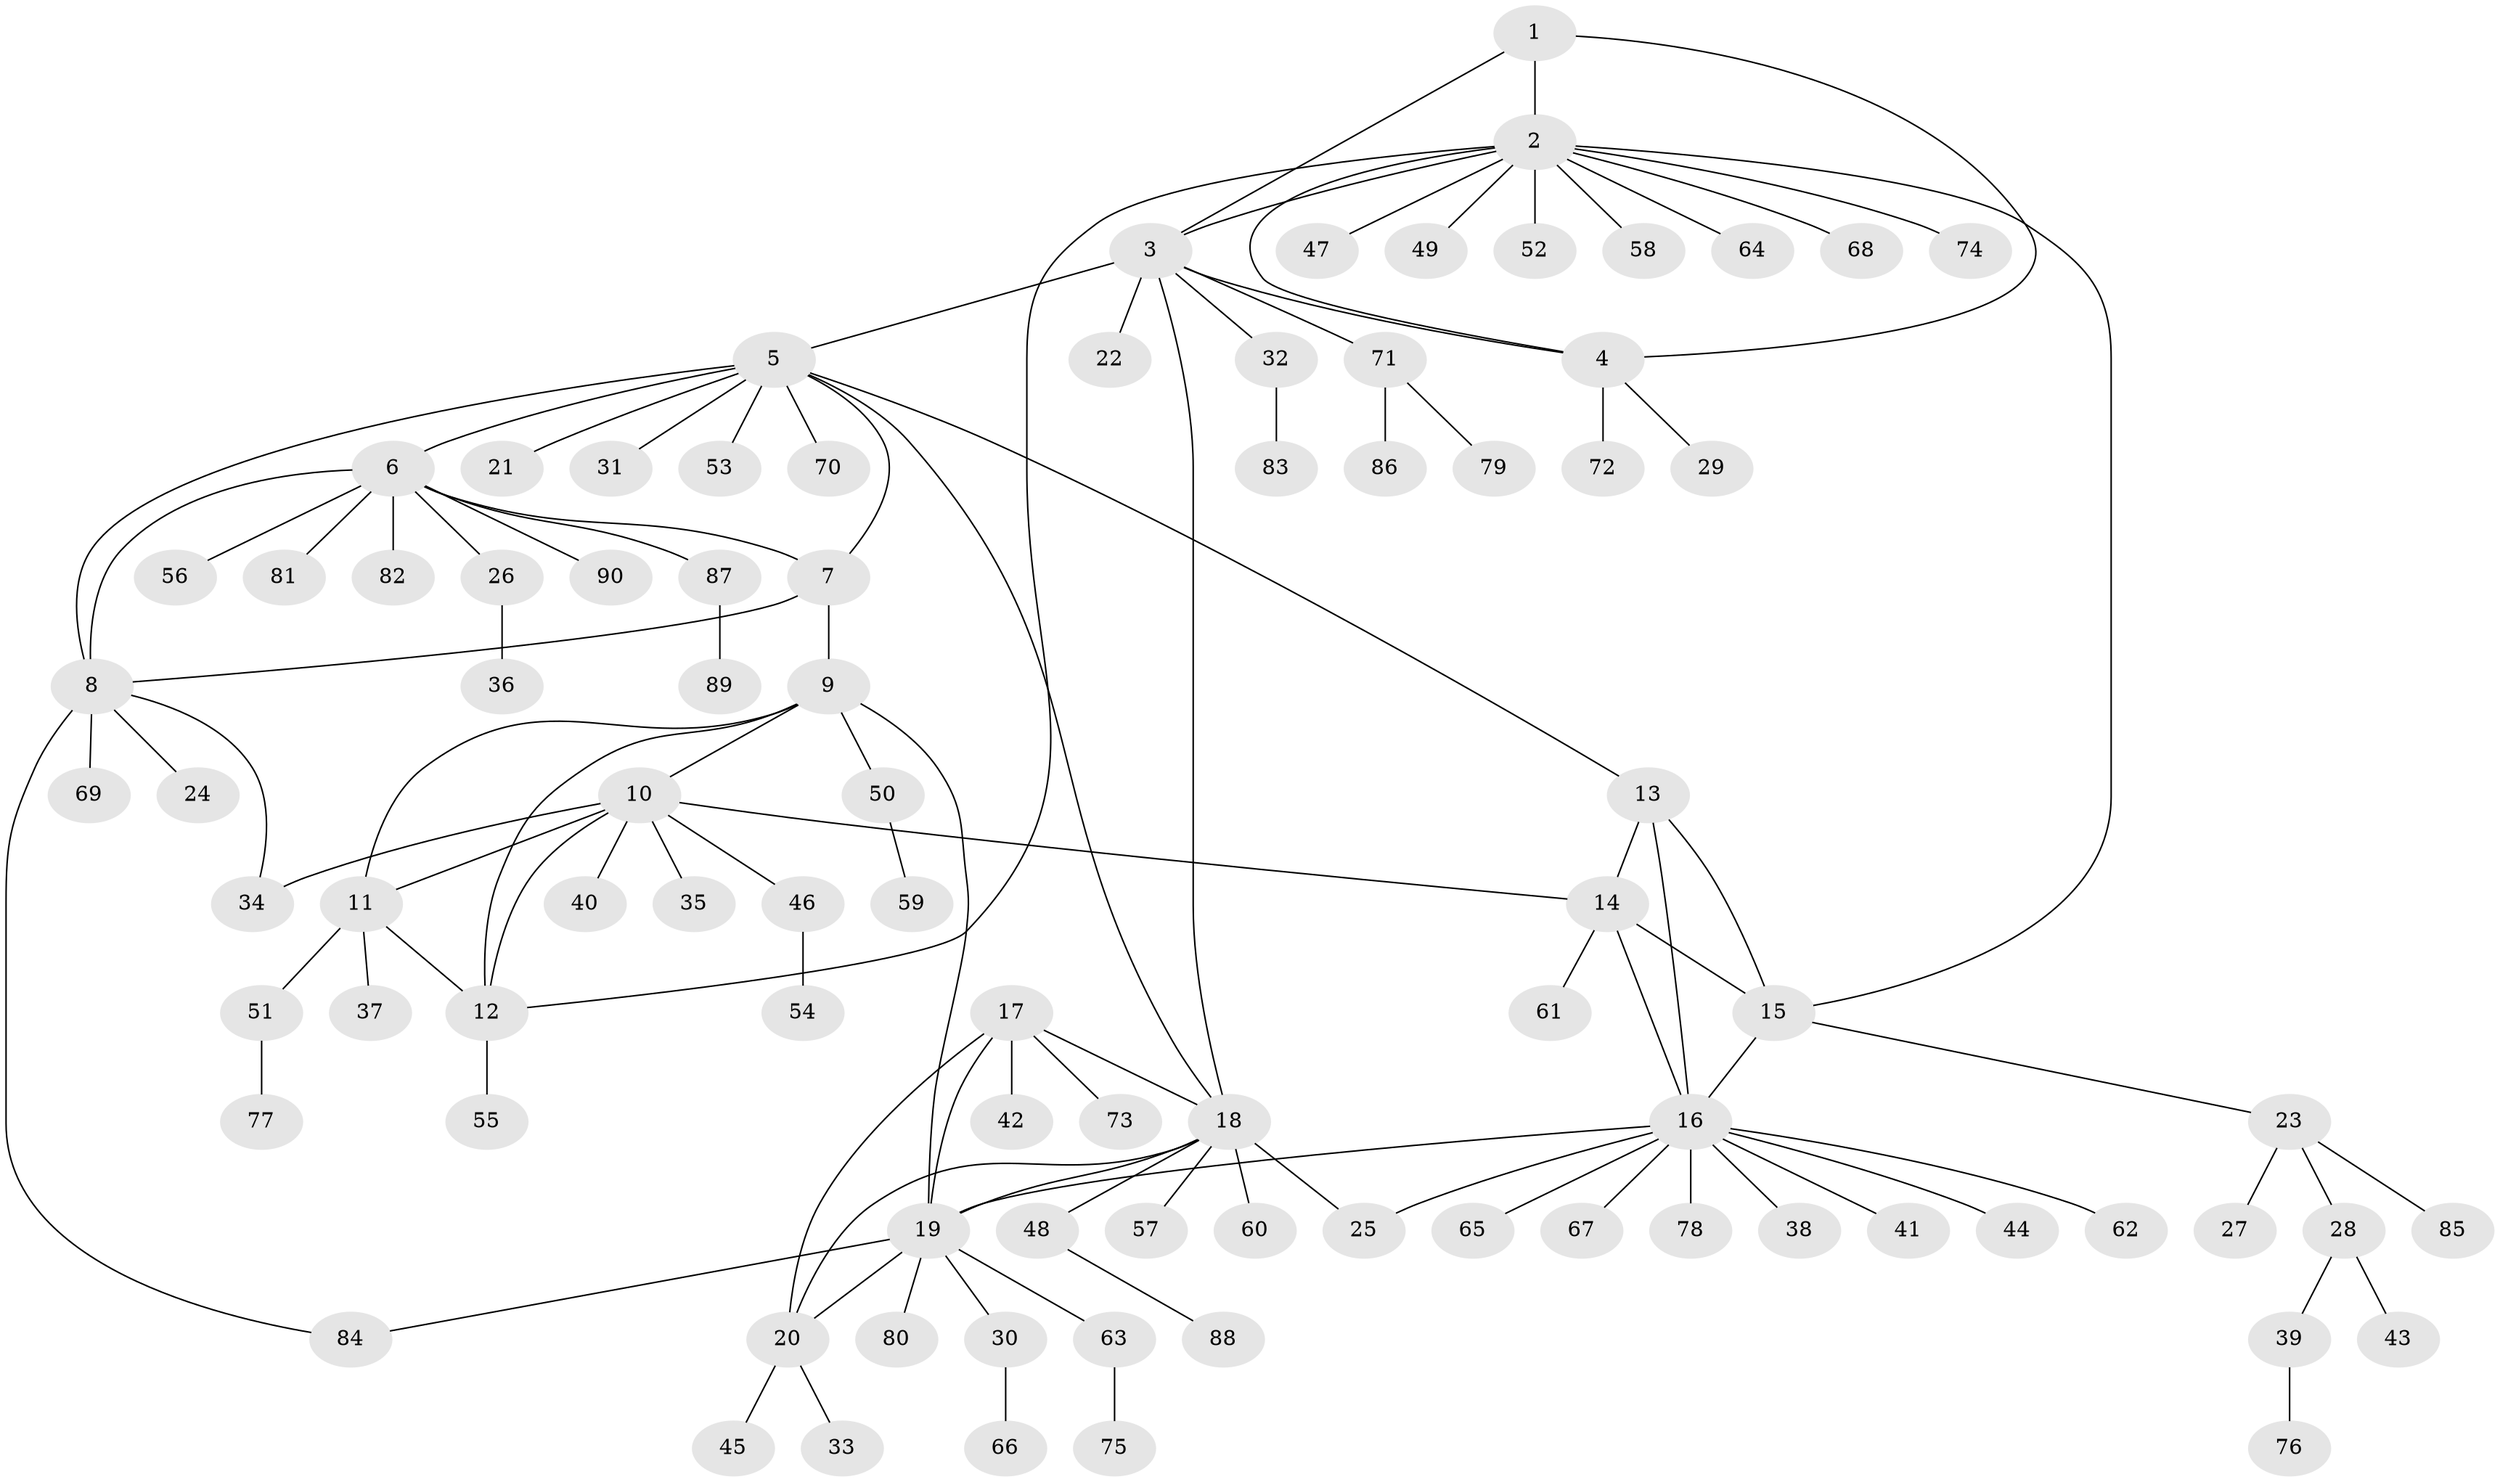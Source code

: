 // coarse degree distribution, {3: 0.09523809523809523, 8: 0.015873015873015872, 7: 0.031746031746031744, 4: 0.047619047619047616, 10: 0.015873015873015872, 9: 0.015873015873015872, 6: 0.015873015873015872, 5: 0.015873015873015872, 13: 0.015873015873015872, 14: 0.015873015873015872, 1: 0.6507936507936508, 2: 0.06349206349206349}
// Generated by graph-tools (version 1.1) at 2025/19/03/04/25 18:19:56]
// undirected, 90 vertices, 113 edges
graph export_dot {
graph [start="1"]
  node [color=gray90,style=filled];
  1;
  2;
  3;
  4;
  5;
  6;
  7;
  8;
  9;
  10;
  11;
  12;
  13;
  14;
  15;
  16;
  17;
  18;
  19;
  20;
  21;
  22;
  23;
  24;
  25;
  26;
  27;
  28;
  29;
  30;
  31;
  32;
  33;
  34;
  35;
  36;
  37;
  38;
  39;
  40;
  41;
  42;
  43;
  44;
  45;
  46;
  47;
  48;
  49;
  50;
  51;
  52;
  53;
  54;
  55;
  56;
  57;
  58;
  59;
  60;
  61;
  62;
  63;
  64;
  65;
  66;
  67;
  68;
  69;
  70;
  71;
  72;
  73;
  74;
  75;
  76;
  77;
  78;
  79;
  80;
  81;
  82;
  83;
  84;
  85;
  86;
  87;
  88;
  89;
  90;
  1 -- 2;
  1 -- 3;
  1 -- 4;
  2 -- 3;
  2 -- 4;
  2 -- 12;
  2 -- 15;
  2 -- 47;
  2 -- 49;
  2 -- 52;
  2 -- 58;
  2 -- 64;
  2 -- 68;
  2 -- 74;
  3 -- 4;
  3 -- 5;
  3 -- 18;
  3 -- 22;
  3 -- 32;
  3 -- 71;
  4 -- 29;
  4 -- 72;
  5 -- 6;
  5 -- 7;
  5 -- 8;
  5 -- 13;
  5 -- 18;
  5 -- 21;
  5 -- 31;
  5 -- 53;
  5 -- 70;
  6 -- 7;
  6 -- 8;
  6 -- 26;
  6 -- 56;
  6 -- 81;
  6 -- 82;
  6 -- 87;
  6 -- 90;
  7 -- 8;
  7 -- 9;
  8 -- 24;
  8 -- 34;
  8 -- 69;
  8 -- 84;
  9 -- 10;
  9 -- 11;
  9 -- 12;
  9 -- 19;
  9 -- 50;
  10 -- 11;
  10 -- 12;
  10 -- 14;
  10 -- 34;
  10 -- 35;
  10 -- 40;
  10 -- 46;
  11 -- 12;
  11 -- 37;
  11 -- 51;
  12 -- 55;
  13 -- 14;
  13 -- 15;
  13 -- 16;
  14 -- 15;
  14 -- 16;
  14 -- 61;
  15 -- 16;
  15 -- 23;
  16 -- 19;
  16 -- 25;
  16 -- 38;
  16 -- 41;
  16 -- 44;
  16 -- 62;
  16 -- 65;
  16 -- 67;
  16 -- 78;
  17 -- 18;
  17 -- 19;
  17 -- 20;
  17 -- 42;
  17 -- 73;
  18 -- 19;
  18 -- 20;
  18 -- 25;
  18 -- 48;
  18 -- 57;
  18 -- 60;
  19 -- 20;
  19 -- 30;
  19 -- 63;
  19 -- 80;
  19 -- 84;
  20 -- 33;
  20 -- 45;
  23 -- 27;
  23 -- 28;
  23 -- 85;
  26 -- 36;
  28 -- 39;
  28 -- 43;
  30 -- 66;
  32 -- 83;
  39 -- 76;
  46 -- 54;
  48 -- 88;
  50 -- 59;
  51 -- 77;
  63 -- 75;
  71 -- 79;
  71 -- 86;
  87 -- 89;
}
